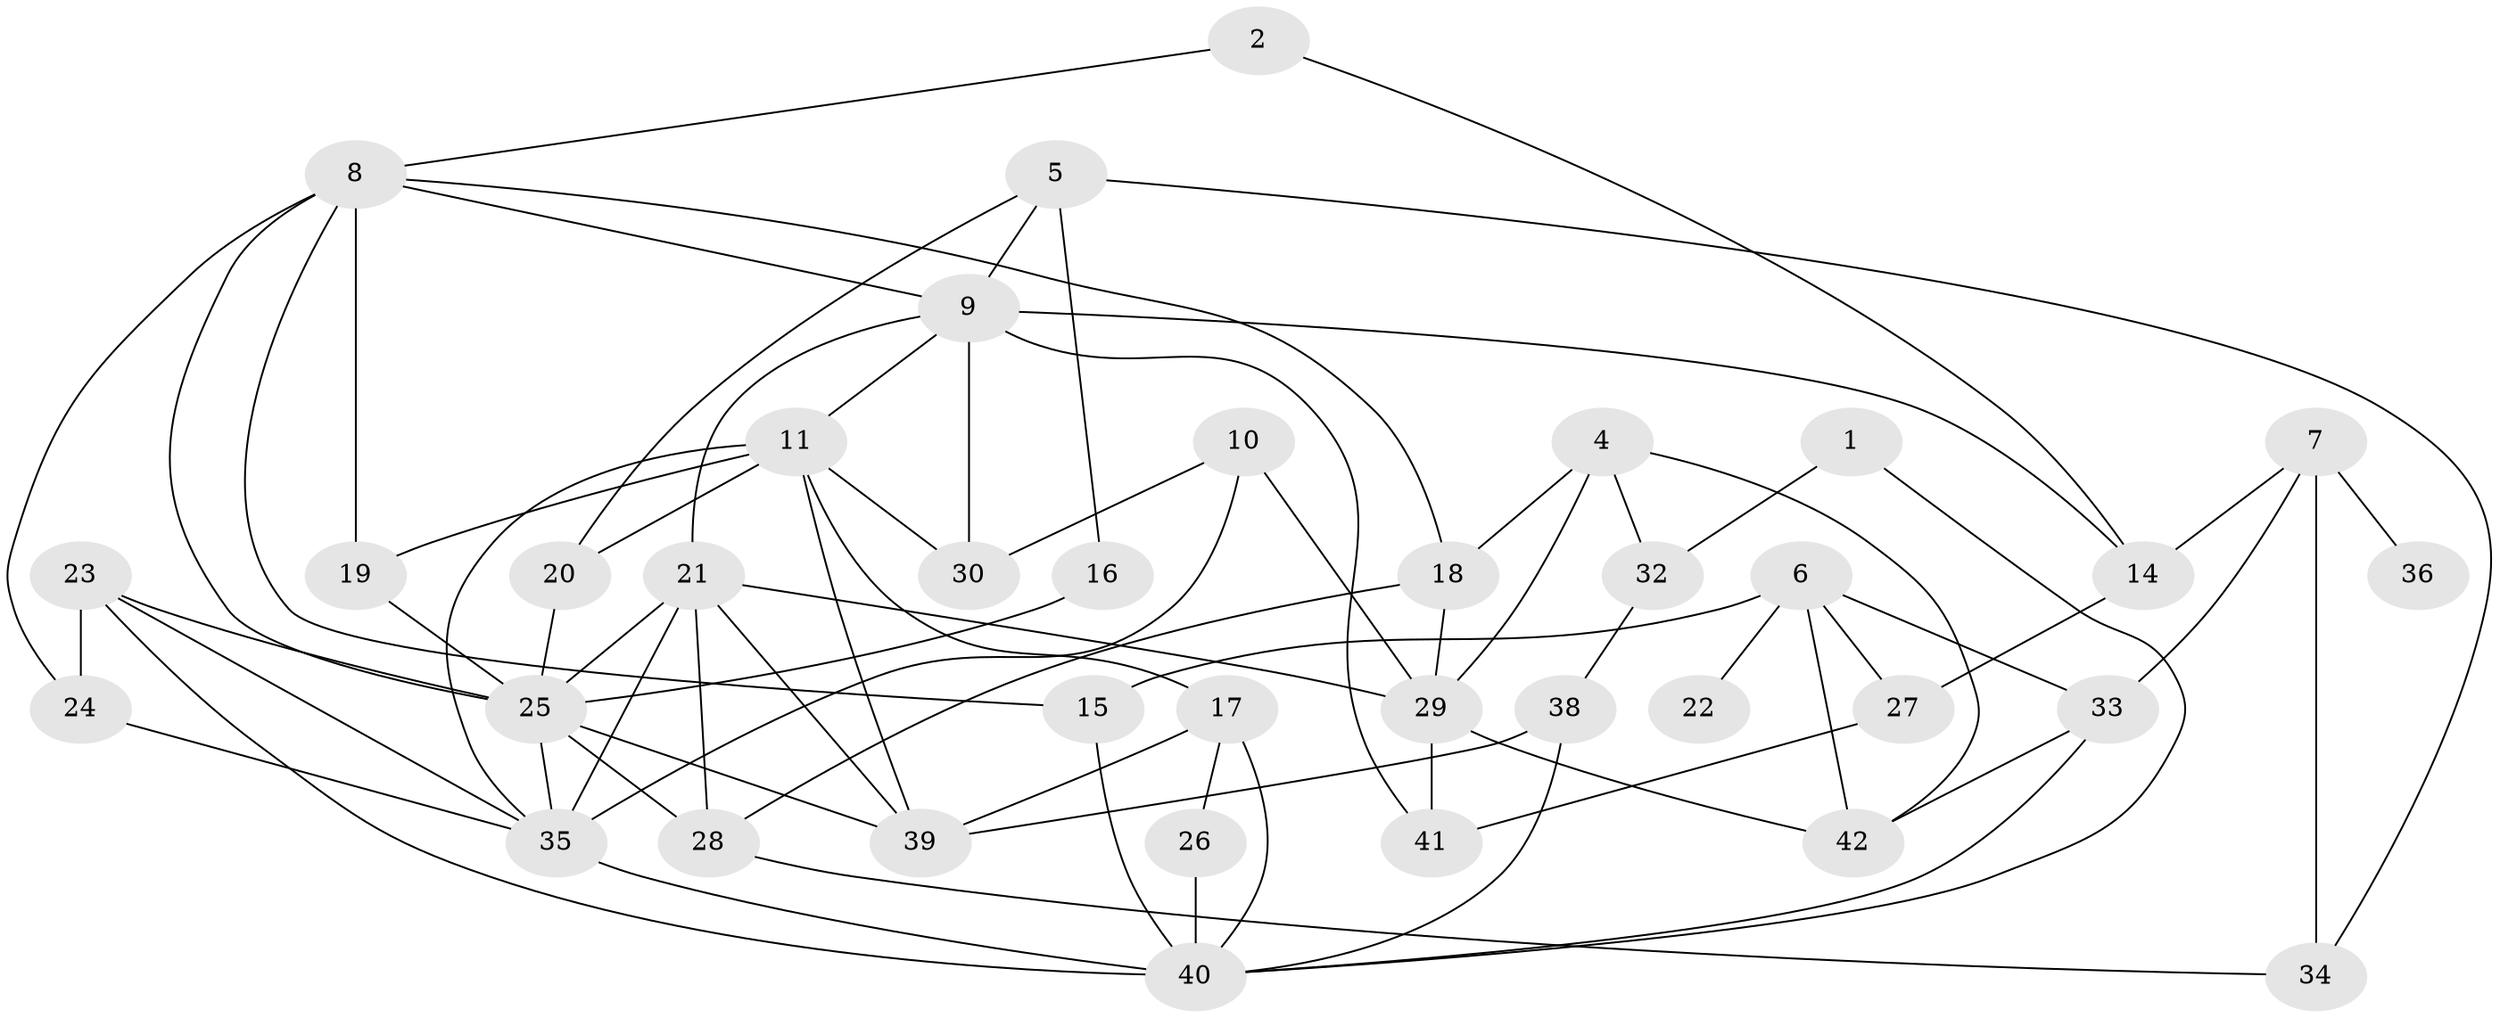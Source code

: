 // original degree distribution, {4: 0.15476190476190477, 2: 0.21428571428571427, 1: 0.17857142857142858, 7: 0.023809523809523808, 3: 0.2261904761904762, 5: 0.11904761904761904, 0: 0.047619047619047616, 6: 0.03571428571428571}
// Generated by graph-tools (version 1.1) at 2025/00/03/09/25 03:00:43]
// undirected, 37 vertices, 75 edges
graph export_dot {
graph [start="1"]
  node [color=gray90,style=filled];
  1;
  2;
  4;
  5;
  6;
  7;
  8;
  9;
  10;
  11;
  14;
  15;
  16;
  17;
  18;
  19;
  20;
  21;
  22;
  23;
  24;
  25;
  26;
  27;
  28;
  29;
  30;
  32;
  33;
  34;
  35;
  36;
  38;
  39;
  40;
  41;
  42;
  1 -- 32 [weight=1.0];
  1 -- 40 [weight=1.0];
  2 -- 8 [weight=1.0];
  2 -- 14 [weight=1.0];
  4 -- 18 [weight=1.0];
  4 -- 29 [weight=1.0];
  4 -- 32 [weight=1.0];
  4 -- 42 [weight=1.0];
  5 -- 9 [weight=1.0];
  5 -- 16 [weight=1.0];
  5 -- 20 [weight=1.0];
  5 -- 34 [weight=1.0];
  6 -- 15 [weight=1.0];
  6 -- 22 [weight=1.0];
  6 -- 27 [weight=1.0];
  6 -- 33 [weight=1.0];
  6 -- 42 [weight=1.0];
  7 -- 14 [weight=1.0];
  7 -- 33 [weight=1.0];
  7 -- 34 [weight=2.0];
  7 -- 36 [weight=1.0];
  8 -- 9 [weight=1.0];
  8 -- 15 [weight=1.0];
  8 -- 18 [weight=1.0];
  8 -- 19 [weight=1.0];
  8 -- 24 [weight=1.0];
  8 -- 25 [weight=1.0];
  9 -- 11 [weight=1.0];
  9 -- 14 [weight=1.0];
  9 -- 21 [weight=1.0];
  9 -- 30 [weight=1.0];
  9 -- 41 [weight=1.0];
  10 -- 29 [weight=1.0];
  10 -- 30 [weight=1.0];
  10 -- 35 [weight=1.0];
  11 -- 17 [weight=1.0];
  11 -- 19 [weight=1.0];
  11 -- 20 [weight=1.0];
  11 -- 30 [weight=1.0];
  11 -- 35 [weight=1.0];
  11 -- 39 [weight=1.0];
  14 -- 27 [weight=1.0];
  15 -- 40 [weight=1.0];
  16 -- 25 [weight=2.0];
  17 -- 26 [weight=1.0];
  17 -- 39 [weight=1.0];
  17 -- 40 [weight=1.0];
  18 -- 28 [weight=1.0];
  18 -- 29 [weight=1.0];
  19 -- 25 [weight=1.0];
  20 -- 25 [weight=1.0];
  21 -- 25 [weight=1.0];
  21 -- 28 [weight=1.0];
  21 -- 29 [weight=1.0];
  21 -- 35 [weight=1.0];
  21 -- 39 [weight=1.0];
  23 -- 24 [weight=1.0];
  23 -- 25 [weight=1.0];
  23 -- 35 [weight=1.0];
  23 -- 40 [weight=1.0];
  24 -- 35 [weight=1.0];
  25 -- 28 [weight=2.0];
  25 -- 35 [weight=1.0];
  25 -- 39 [weight=1.0];
  26 -- 40 [weight=1.0];
  27 -- 41 [weight=1.0];
  28 -- 34 [weight=1.0];
  29 -- 41 [weight=1.0];
  29 -- 42 [weight=1.0];
  32 -- 38 [weight=1.0];
  33 -- 40 [weight=1.0];
  33 -- 42 [weight=1.0];
  35 -- 40 [weight=2.0];
  38 -- 39 [weight=1.0];
  38 -- 40 [weight=1.0];
}
